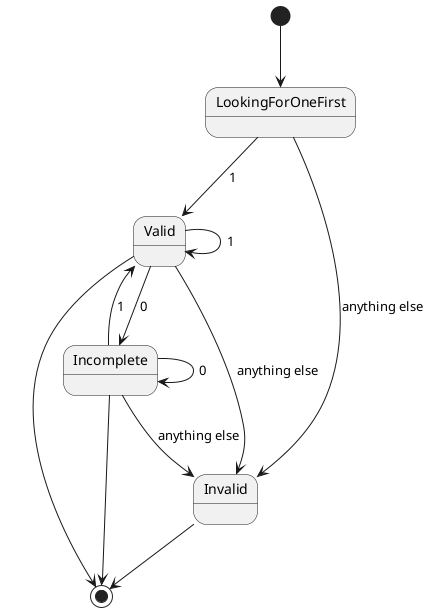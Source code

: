 @startuml

[*] --> LookingForOneFirst
LookingForOneFirst --> Valid: 1
LookingForOneFirst --> Invalid: anything else

Valid --> Valid: 1
Valid --> Incomplete: 0
Valid --> Invalid: anything else
Valid --> [*]

Incomplete --> Valid: 1
Incomplete --> Incomplete: 0
Incomplete --> Invalid: anything else
Incomplete --> [*]

Invalid --> [*]

@enduml